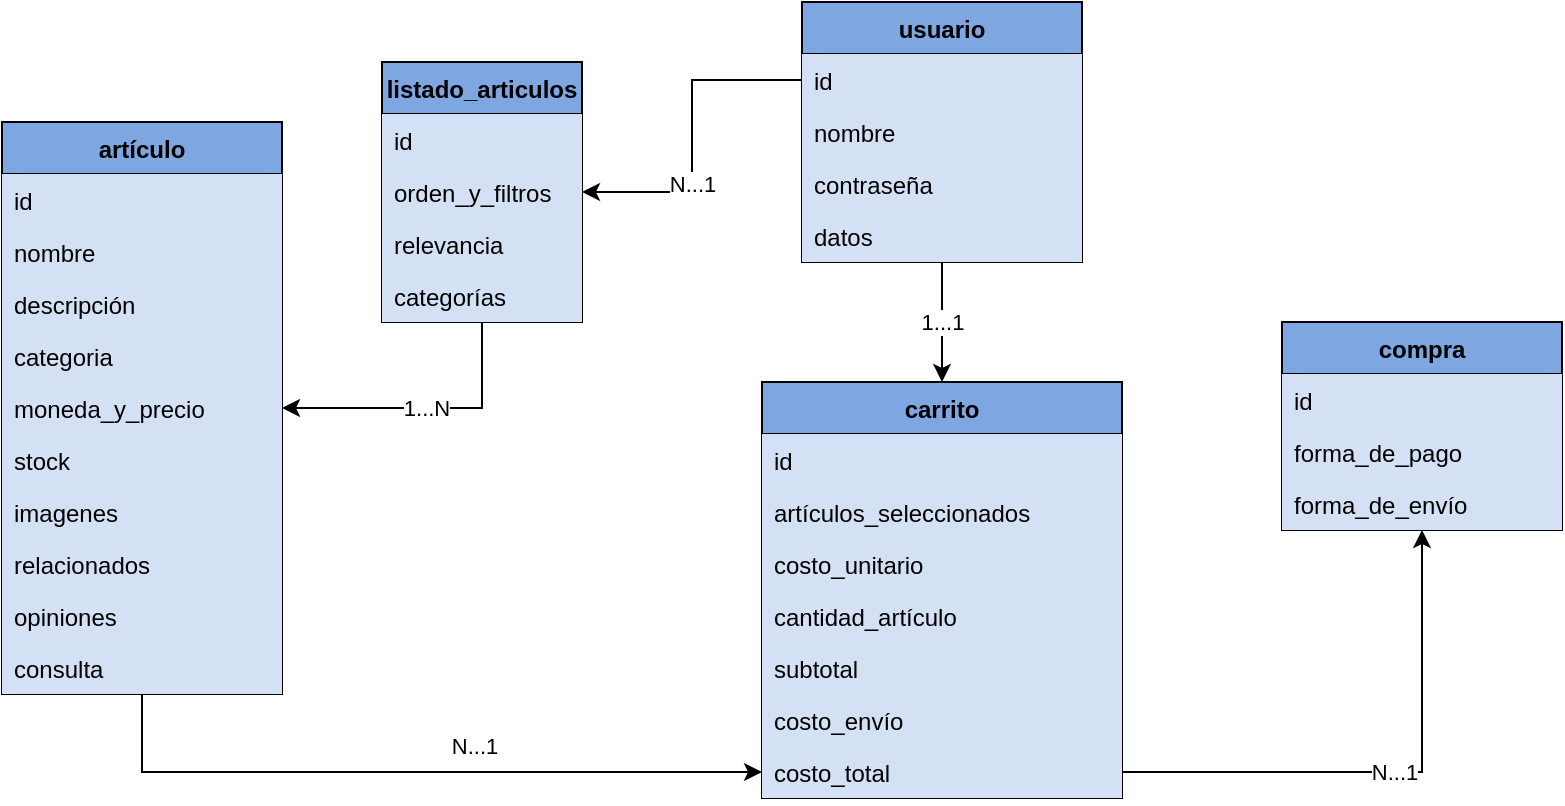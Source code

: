 <mxfile version="13.6.0" type="google"><diagram id="oL35jg9ywkBi79FUBFhd" name="Page-1"><mxGraphModel dx="868" dy="450" grid="1" gridSize="10" guides="1" tooltips="1" connect="1" arrows="1" fold="1" page="1" pageScale="1" pageWidth="827" pageHeight="1169" math="0" shadow="0"><root><mxCell id="0"/><mxCell id="1" parent="0"/><mxCell id="kNzSxU0TBPSF2yddO7uJ-36" value="1...N" style="edgeStyle=orthogonalEdgeStyle;rounded=0;orthogonalLoop=1;jettySize=auto;html=1;entryX=1;entryY=0.5;entryDx=0;entryDy=0;" parent="1" target="kNzSxU0TBPSF2yddO7uJ-11" edge="1" source="kNzSxU0TBPSF2yddO7uJ-29"><mxGeometry relative="1" as="geometry"><mxPoint x="270" y="266" as="targetPoint"/><mxPoint x="364" y="266" as="sourcePoint"/></mxGeometry></mxCell><mxCell id="kNzSxU0TBPSF2yddO7uJ-65" value="1...1" style="edgeStyle=orthogonalEdgeStyle;rounded=0;orthogonalLoop=1;jettySize=auto;html=1;entryX=0.5;entryY=0;entryDx=0;entryDy=0;" parent="1" source="kNzSxU0TBPSF2yddO7uJ-60" target="kNzSxU0TBPSF2yddO7uJ-43" edge="1"><mxGeometry relative="1" as="geometry"/></mxCell><mxCell id="kNzSxU0TBPSF2yddO7uJ-71" style="edgeStyle=orthogonalEdgeStyle;rounded=0;orthogonalLoop=1;jettySize=auto;html=1;" parent="1" source="kNzSxU0TBPSF2yddO7uJ-5" target="kNzSxU0TBPSF2yddO7uJ-51" edge="1"><mxGeometry relative="1" as="geometry"/></mxCell><mxCell id="kNzSxU0TBPSF2yddO7uJ-72" value="N...1" style="edgeLabel;html=1;align=center;verticalAlign=middle;resizable=0;points=[];" parent="kNzSxU0TBPSF2yddO7uJ-71" vertex="1" connectable="0"><mxGeometry x="0.277" y="2" relative="1" as="geometry"><mxPoint x="-18" y="-11" as="offset"/></mxGeometry></mxCell><mxCell id="kNzSxU0TBPSF2yddO7uJ-5" value="artículo" style="swimlane;fontStyle=1;childLayout=stackLayout;horizontal=1;startSize=26;fillColor=#7EA6E0;horizontalStack=0;resizeParent=1;resizeParentMax=0;resizeLast=0;collapsible=1;marginBottom=0;" parent="1" vertex="1"><mxGeometry x="20" y="110" width="140" height="286" as="geometry"><mxRectangle x="150" y="170" width="70" height="26" as="alternateBounds"/></mxGeometry></mxCell><mxCell id="kNzSxU0TBPSF2yddO7uJ-48" value="id" style="text;strokeColor=none;fillColor=#D4E1F5;align=left;verticalAlign=top;spacingLeft=4;spacingRight=4;overflow=hidden;rotatable=0;points=[[0,0.5],[1,0.5]];portConstraint=eastwest;" parent="kNzSxU0TBPSF2yddO7uJ-5" vertex="1"><mxGeometry y="26" width="140" height="26" as="geometry"/></mxCell><mxCell id="kNzSxU0TBPSF2yddO7uJ-6" value="nombre" style="text;strokeColor=none;fillColor=#D4E1F5;align=left;verticalAlign=top;spacingLeft=4;spacingRight=4;overflow=hidden;rotatable=0;points=[[0,0.5],[1,0.5]];portConstraint=eastwest;" parent="kNzSxU0TBPSF2yddO7uJ-5" vertex="1"><mxGeometry y="52" width="140" height="26" as="geometry"/></mxCell><mxCell id="kNzSxU0TBPSF2yddO7uJ-7" value="descripción" style="text;strokeColor=none;fillColor=#D4E1F5;align=left;verticalAlign=top;spacingLeft=4;spacingRight=4;overflow=hidden;rotatable=0;points=[[0,0.5],[1,0.5]];portConstraint=eastwest;" parent="kNzSxU0TBPSF2yddO7uJ-5" vertex="1"><mxGeometry y="78" width="140" height="26" as="geometry"/></mxCell><mxCell id="kNzSxU0TBPSF2yddO7uJ-8" value="categoria" style="text;strokeColor=none;fillColor=#D4E1F5;align=left;verticalAlign=top;spacingLeft=4;spacingRight=4;overflow=hidden;rotatable=0;points=[[0,0.5],[1,0.5]];portConstraint=eastwest;" parent="kNzSxU0TBPSF2yddO7uJ-5" vertex="1"><mxGeometry y="104" width="140" height="26" as="geometry"/></mxCell><mxCell id="kNzSxU0TBPSF2yddO7uJ-11" value="moneda_y_precio" style="text;strokeColor=none;fillColor=#D4E1F5;align=left;verticalAlign=top;spacingLeft=4;spacingRight=4;overflow=hidden;rotatable=0;points=[[0,0.5],[1,0.5]];portConstraint=eastwest;" parent="kNzSxU0TBPSF2yddO7uJ-5" vertex="1"><mxGeometry y="130" width="140" height="26" as="geometry"/></mxCell><mxCell id="NxSyd4Yn9q_OwwDBtGlq-3" value="stock" style="text;strokeColor=none;fillColor=#D4E1F5;align=left;verticalAlign=top;spacingLeft=4;spacingRight=4;overflow=hidden;rotatable=0;points=[[0,0.5],[1,0.5]];portConstraint=eastwest;" vertex="1" parent="kNzSxU0TBPSF2yddO7uJ-5"><mxGeometry y="156" width="140" height="26" as="geometry"/></mxCell><mxCell id="kNzSxU0TBPSF2yddO7uJ-13" value="imagenes" style="text;strokeColor=none;fillColor=#D4E1F5;align=left;verticalAlign=top;spacingLeft=4;spacingRight=4;overflow=hidden;rotatable=0;points=[[0,0.5],[1,0.5]];portConstraint=eastwest;" parent="kNzSxU0TBPSF2yddO7uJ-5" vertex="1"><mxGeometry y="182" width="140" height="26" as="geometry"/></mxCell><mxCell id="kNzSxU0TBPSF2yddO7uJ-14" value="relacionados" style="text;strokeColor=none;fillColor=#D4E1F5;align=left;verticalAlign=top;spacingLeft=4;spacingRight=4;overflow=hidden;rotatable=0;points=[[0,0.5],[1,0.5]];portConstraint=eastwest;" parent="kNzSxU0TBPSF2yddO7uJ-5" vertex="1"><mxGeometry y="208" width="140" height="26" as="geometry"/></mxCell><mxCell id="kNzSxU0TBPSF2yddO7uJ-15" value="opiniones" style="text;strokeColor=none;fillColor=#D4E1F5;align=left;verticalAlign=top;spacingLeft=4;spacingRight=4;overflow=hidden;rotatable=0;points=[[0,0.5],[1,0.5]];portConstraint=eastwest;" parent="kNzSxU0TBPSF2yddO7uJ-5" vertex="1"><mxGeometry y="234" width="140" height="26" as="geometry"/></mxCell><mxCell id="kNzSxU0TBPSF2yddO7uJ-28" value="consulta" style="text;strokeColor=none;fillColor=#D4E1F5;align=left;verticalAlign=top;spacingLeft=4;spacingRight=4;overflow=hidden;rotatable=0;points=[[0,0.5],[1,0.5]];portConstraint=eastwest;" parent="kNzSxU0TBPSF2yddO7uJ-5" vertex="1"><mxGeometry y="260" width="140" height="26" as="geometry"/></mxCell><mxCell id="NxSyd4Yn9q_OwwDBtGlq-31" value="N...1" style="edgeStyle=orthogonalEdgeStyle;rounded=0;orthogonalLoop=1;jettySize=auto;html=1;" edge="1" parent="1" source="kNzSxU0TBPSF2yddO7uJ-61" target="kNzSxU0TBPSF2yddO7uJ-29"><mxGeometry x="0.292" relative="1" as="geometry"><mxPoint as="offset"/></mxGeometry></mxCell><mxCell id="kNzSxU0TBPSF2yddO7uJ-43" value="carrito" style="swimlane;fontStyle=1;childLayout=stackLayout;horizontal=1;startSize=26;fillColor=#7EA6E0;horizontalStack=0;resizeParent=1;resizeParentMax=0;resizeLast=0;collapsible=1;marginBottom=0;" parent="1" vertex="1"><mxGeometry x="400" y="240" width="180" height="208" as="geometry"/></mxCell><mxCell id="NxSyd4Yn9q_OwwDBtGlq-1" value="id" style="text;strokeColor=none;fillColor=#D4E1F5;align=left;verticalAlign=top;spacingLeft=4;spacingRight=4;overflow=hidden;rotatable=0;points=[[0,0.5],[1,0.5]];portConstraint=eastwest;" vertex="1" parent="kNzSxU0TBPSF2yddO7uJ-43"><mxGeometry y="26" width="180" height="26" as="geometry"/></mxCell><mxCell id="kNzSxU0TBPSF2yddO7uJ-44" value="artículos_seleccionados" style="text;strokeColor=none;fillColor=#D4E1F5;align=left;verticalAlign=top;spacingLeft=4;spacingRight=4;overflow=hidden;rotatable=0;points=[[0,0.5],[1,0.5]];portConstraint=eastwest;" parent="kNzSxU0TBPSF2yddO7uJ-43" vertex="1"><mxGeometry y="52" width="180" height="26" as="geometry"/></mxCell><mxCell id="kNzSxU0TBPSF2yddO7uJ-45" value="costo_unitario" style="text;strokeColor=none;fillColor=#D4E1F5;align=left;verticalAlign=top;spacingLeft=4;spacingRight=4;overflow=hidden;rotatable=0;points=[[0,0.5],[1,0.5]];portConstraint=eastwest;" parent="kNzSxU0TBPSF2yddO7uJ-43" vertex="1"><mxGeometry y="78" width="180" height="26" as="geometry"/></mxCell><mxCell id="kNzSxU0TBPSF2yddO7uJ-46" value="cantidad_artículo" style="text;strokeColor=none;fillColor=#D4E1F5;align=left;verticalAlign=top;spacingLeft=4;spacingRight=4;overflow=hidden;rotatable=0;points=[[0,0.5],[1,0.5]];portConstraint=eastwest;" parent="kNzSxU0TBPSF2yddO7uJ-43" vertex="1"><mxGeometry y="104" width="180" height="26" as="geometry"/></mxCell><mxCell id="kNzSxU0TBPSF2yddO7uJ-49" value="subtotal" style="text;strokeColor=none;fillColor=#D4E1F5;align=left;verticalAlign=top;spacingLeft=4;spacingRight=4;overflow=hidden;rotatable=0;points=[[0,0.5],[1,0.5]];portConstraint=eastwest;" parent="kNzSxU0TBPSF2yddO7uJ-43" vertex="1"><mxGeometry y="130" width="180" height="26" as="geometry"/></mxCell><mxCell id="kNzSxU0TBPSF2yddO7uJ-50" value="costo_envío" style="text;strokeColor=none;fillColor=#D4E1F5;align=left;verticalAlign=top;spacingLeft=4;spacingRight=4;overflow=hidden;rotatable=0;points=[[0,0.5],[1,0.5]];portConstraint=eastwest;" parent="kNzSxU0TBPSF2yddO7uJ-43" vertex="1"><mxGeometry y="156" width="180" height="26" as="geometry"/></mxCell><mxCell id="kNzSxU0TBPSF2yddO7uJ-51" value="costo_total" style="text;strokeColor=none;fillColor=#D4E1F5;align=left;verticalAlign=top;spacingLeft=4;spacingRight=4;overflow=hidden;rotatable=0;points=[[0,0.5],[1,0.5]];portConstraint=eastwest;" parent="kNzSxU0TBPSF2yddO7uJ-43" vertex="1"><mxGeometry y="182" width="180" height="26" as="geometry"/></mxCell><mxCell id="kNzSxU0TBPSF2yddO7uJ-60" value="usuario" style="swimlane;fontStyle=1;childLayout=stackLayout;horizontal=1;startSize=26;fillColor=#7EA6E0;horizontalStack=0;resizeParent=1;resizeParentMax=0;resizeLast=0;collapsible=1;marginBottom=0;" parent="1" vertex="1"><mxGeometry x="420" y="50" width="140" height="130" as="geometry"/></mxCell><mxCell id="kNzSxU0TBPSF2yddO7uJ-61" value="id" style="text;strokeColor=none;fillColor=#D4E1F5;align=left;verticalAlign=top;spacingLeft=4;spacingRight=4;overflow=hidden;rotatable=0;points=[[0,0.5],[1,0.5]];portConstraint=eastwest;" parent="kNzSxU0TBPSF2yddO7uJ-60" vertex="1"><mxGeometry y="26" width="140" height="26" as="geometry"/></mxCell><mxCell id="kNzSxU0TBPSF2yddO7uJ-62" value="nombre" style="text;strokeColor=none;fillColor=#D4E1F5;align=left;verticalAlign=top;spacingLeft=4;spacingRight=4;overflow=hidden;rotatable=0;points=[[0,0.5],[1,0.5]];portConstraint=eastwest;" parent="kNzSxU0TBPSF2yddO7uJ-60" vertex="1"><mxGeometry y="52" width="140" height="26" as="geometry"/></mxCell><mxCell id="kNzSxU0TBPSF2yddO7uJ-63" value="contraseña" style="text;strokeColor=none;fillColor=#D4E1F5;align=left;verticalAlign=top;spacingLeft=4;spacingRight=4;overflow=hidden;rotatable=0;points=[[0,0.5],[1,0.5]];portConstraint=eastwest;" parent="kNzSxU0TBPSF2yddO7uJ-60" vertex="1"><mxGeometry y="78" width="140" height="26" as="geometry"/></mxCell><mxCell id="kNzSxU0TBPSF2yddO7uJ-64" value="datos" style="text;strokeColor=none;fillColor=#D4E1F5;align=left;verticalAlign=top;spacingLeft=4;spacingRight=4;overflow=hidden;rotatable=0;points=[[0,0.5],[1,0.5]];portConstraint=eastwest;" parent="kNzSxU0TBPSF2yddO7uJ-60" vertex="1"><mxGeometry y="104" width="140" height="26" as="geometry"/></mxCell><mxCell id="kNzSxU0TBPSF2yddO7uJ-29" value="listado_articulos" style="swimlane;fontStyle=1;childLayout=stackLayout;horizontal=1;startSize=26;fillColor=#7EA6E0;horizontalStack=0;resizeParent=1;resizeParentMax=0;resizeLast=0;collapsible=1;marginBottom=0;" parent="1" vertex="1"><mxGeometry x="210" y="80" width="100" height="130" as="geometry"/></mxCell><mxCell id="NxSyd4Yn9q_OwwDBtGlq-27" value="id" style="text;strokeColor=none;fillColor=#D4E1F5;align=left;verticalAlign=top;spacingLeft=4;spacingRight=4;overflow=hidden;rotatable=0;points=[[0,0.5],[1,0.5]];portConstraint=eastwest;" vertex="1" parent="kNzSxU0TBPSF2yddO7uJ-29"><mxGeometry y="26" width="100" height="26" as="geometry"/></mxCell><mxCell id="kNzSxU0TBPSF2yddO7uJ-30" value="orden_y_filtros" style="text;strokeColor=none;fillColor=#D4E1F5;align=left;verticalAlign=top;spacingLeft=4;spacingRight=4;overflow=hidden;rotatable=0;points=[[0,0.5],[1,0.5]];portConstraint=eastwest;" parent="kNzSxU0TBPSF2yddO7uJ-29" vertex="1"><mxGeometry y="52" width="100" height="26" as="geometry"/></mxCell><mxCell id="NxSyd4Yn9q_OwwDBtGlq-32" value="relevancia" style="text;strokeColor=none;fillColor=#D4E1F5;align=left;verticalAlign=top;spacingLeft=4;spacingRight=4;overflow=hidden;rotatable=0;points=[[0,0.5],[1,0.5]];portConstraint=eastwest;" vertex="1" parent="kNzSxU0TBPSF2yddO7uJ-29"><mxGeometry y="78" width="100" height="26" as="geometry"/></mxCell><mxCell id="kNzSxU0TBPSF2yddO7uJ-66" value="categorías" style="text;strokeColor=none;fillColor=#D4E1F5;align=left;verticalAlign=top;spacingLeft=4;spacingRight=4;overflow=hidden;rotatable=0;points=[[0,0.5],[1,0.5]];portConstraint=eastwest;" parent="kNzSxU0TBPSF2yddO7uJ-29" vertex="1"><mxGeometry y="104" width="100" height="26" as="geometry"/></mxCell><mxCell id="NxSyd4Yn9q_OwwDBtGlq-33" value="compra" style="swimlane;fontStyle=1;childLayout=stackLayout;horizontal=1;startSize=26;fillColor=#7EA6E0;horizontalStack=0;resizeParent=1;resizeParentMax=0;resizeLast=0;collapsible=1;marginBottom=0;" vertex="1" parent="1"><mxGeometry x="660" y="210" width="140" height="104" as="geometry"/></mxCell><mxCell id="NxSyd4Yn9q_OwwDBtGlq-34" value="id" style="text;strokeColor=none;fillColor=#D4E1F5;align=left;verticalAlign=top;spacingLeft=4;spacingRight=4;overflow=hidden;rotatable=0;points=[[0,0.5],[1,0.5]];portConstraint=eastwest;" vertex="1" parent="NxSyd4Yn9q_OwwDBtGlq-33"><mxGeometry y="26" width="140" height="26" as="geometry"/></mxCell><mxCell id="NxSyd4Yn9q_OwwDBtGlq-35" value="forma_de_pago" style="text;strokeColor=none;fillColor=#D4E1F5;align=left;verticalAlign=top;spacingLeft=4;spacingRight=4;overflow=hidden;rotatable=0;points=[[0,0.5],[1,0.5]];portConstraint=eastwest;" vertex="1" parent="NxSyd4Yn9q_OwwDBtGlq-33"><mxGeometry y="52" width="140" height="26" as="geometry"/></mxCell><mxCell id="NxSyd4Yn9q_OwwDBtGlq-36" value="forma_de_envío" style="text;strokeColor=none;fillColor=#D4E1F5;align=left;verticalAlign=top;spacingLeft=4;spacingRight=4;overflow=hidden;rotatable=0;points=[[0,0.5],[1,0.5]];portConstraint=eastwest;" vertex="1" parent="NxSyd4Yn9q_OwwDBtGlq-33"><mxGeometry y="78" width="140" height="26" as="geometry"/></mxCell><mxCell id="NxSyd4Yn9q_OwwDBtGlq-37" value="N...1" style="edgeStyle=orthogonalEdgeStyle;rounded=0;orthogonalLoop=1;jettySize=auto;html=1;" edge="1" parent="1" source="kNzSxU0TBPSF2yddO7uJ-51" target="NxSyd4Yn9q_OwwDBtGlq-33"><mxGeometry relative="1" as="geometry"/></mxCell></root></mxGraphModel></diagram></mxfile>